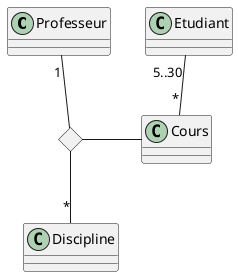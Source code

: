 @startuml Vrai/Faux

class Professeur

class Discipline

class Cours

class Etudiant

<> diamond
Professeur "1" -- diamond
diamond -- "*" Discipline
diamond - Cours
Etudiant "5..30" -- "*" Cours

@enduml